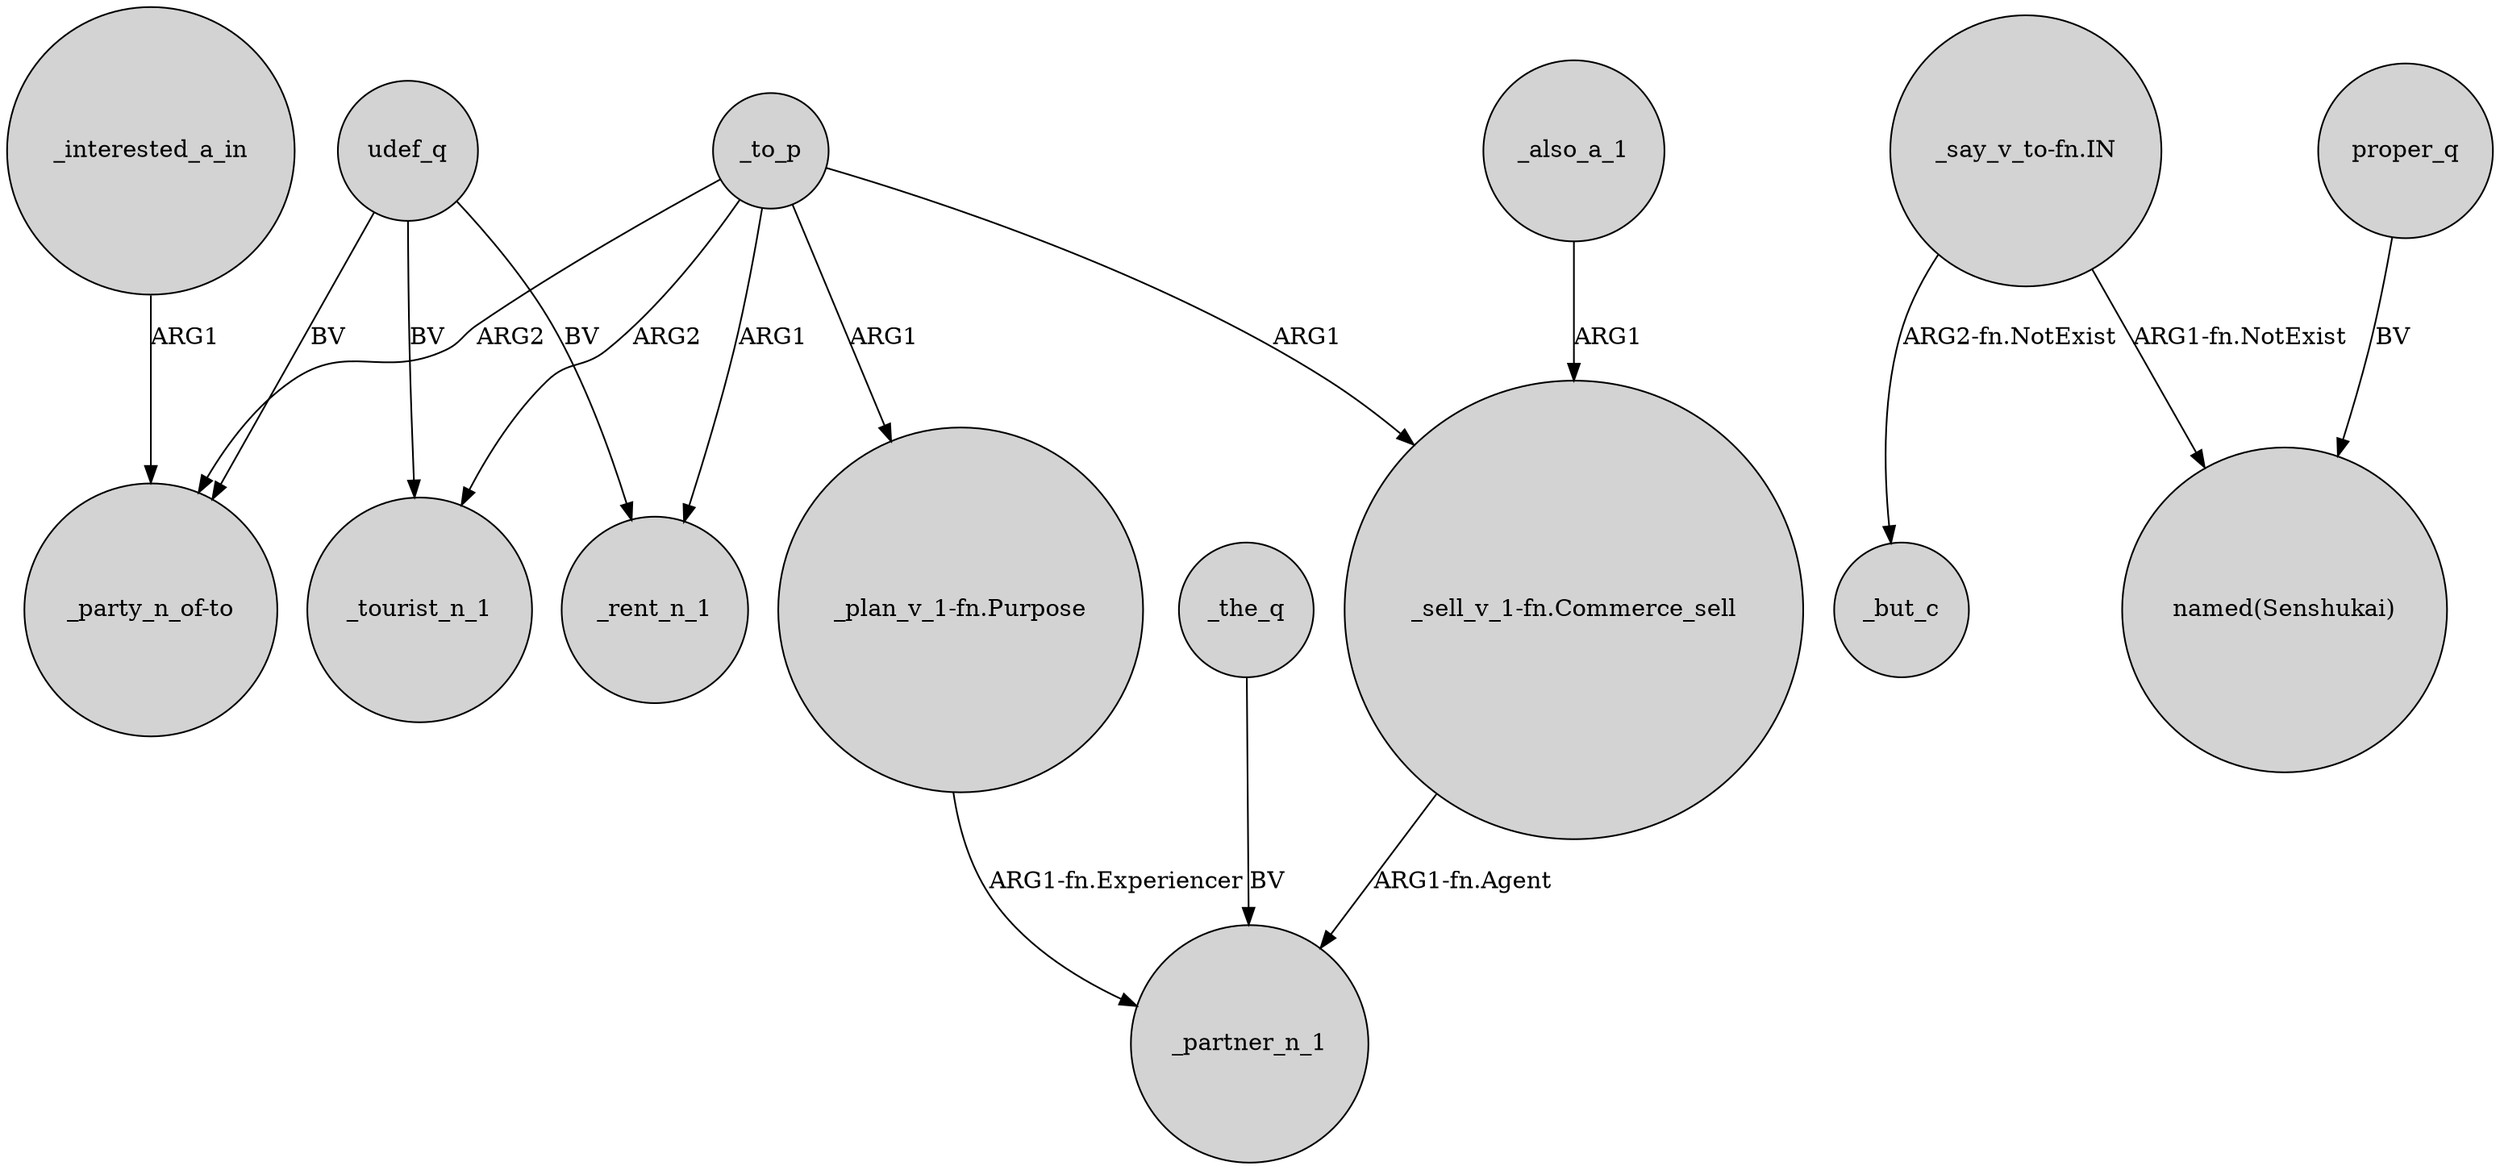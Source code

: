 digraph {
	node [shape=circle style=filled]
	udef_q -> "_party_n_of-to" [label=BV]
	"_say_v_to-fn.IN" -> _but_c [label="ARG2-fn.NotExist"]
	_to_p -> _rent_n_1 [label=ARG1]
	"_say_v_to-fn.IN" -> "named(Senshukai)" [label="ARG1-fn.NotExist"]
	_to_p -> "_plan_v_1-fn.Purpose" [label=ARG1]
	udef_q -> _rent_n_1 [label=BV]
	_also_a_1 -> "_sell_v_1-fn.Commerce_sell" [label=ARG1]
	_the_q -> _partner_n_1 [label=BV]
	udef_q -> _tourist_n_1 [label=BV]
	_interested_a_in -> "_party_n_of-to" [label=ARG1]
	_to_p -> "_party_n_of-to" [label=ARG2]
	"_plan_v_1-fn.Purpose" -> _partner_n_1 [label="ARG1-fn.Experiencer"]
	"_sell_v_1-fn.Commerce_sell" -> _partner_n_1 [label="ARG1-fn.Agent"]
	_to_p -> "_sell_v_1-fn.Commerce_sell" [label=ARG1]
	proper_q -> "named(Senshukai)" [label=BV]
	_to_p -> _tourist_n_1 [label=ARG2]
}
